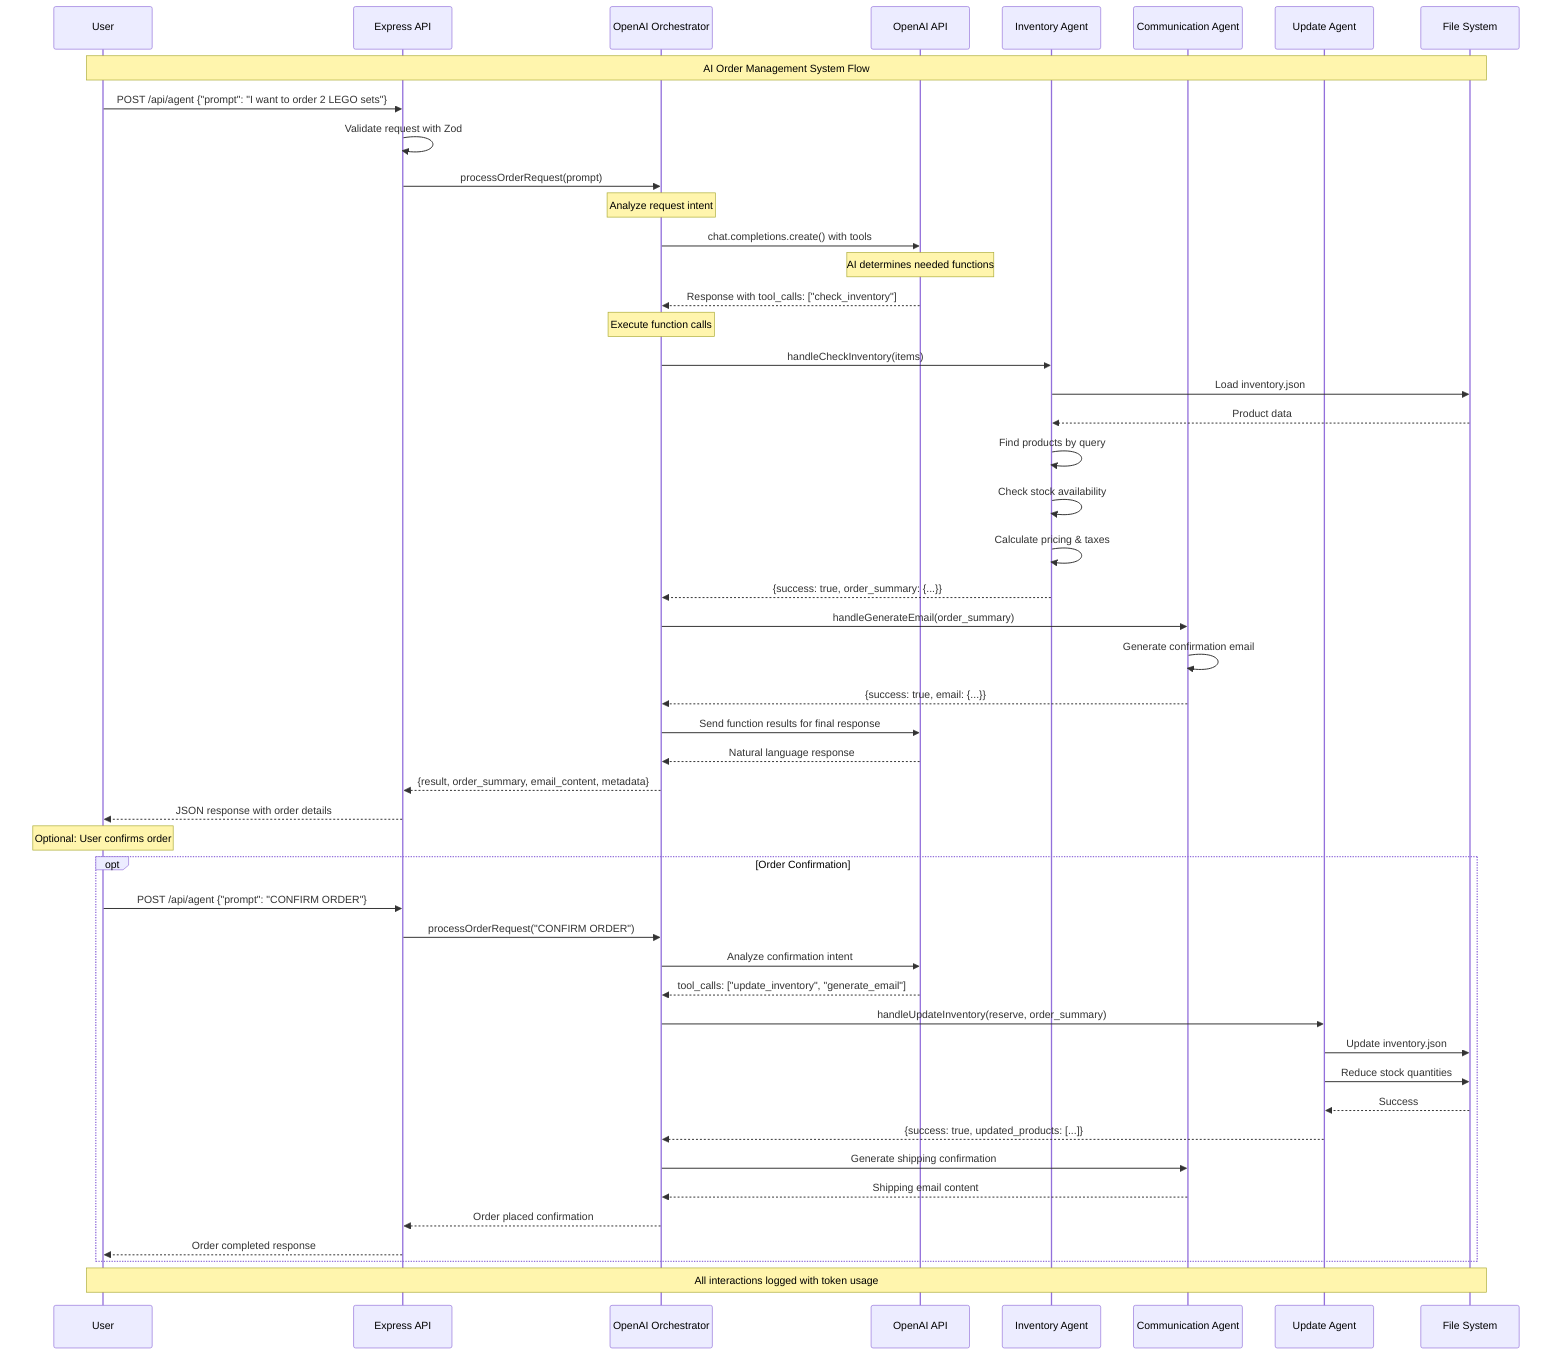 sequenceDiagram
    participant User
    participant API as Express API
    participant ORC as OpenAI Orchestrator
    participant OAI as OpenAI API
    participant INV as Inventory Agent
    participant COM as Communication Agent
    participant UPD as Update Agent
    participant FS as File System

    Note over User, FS: AI Order Management System Flow

    User->>API: POST /api/agent {"prompt": "I want to order 2 LEGO sets"}
    API->>API: Validate request with Zod

    API->>ORC: processOrderRequest(prompt)
    Note over ORC: Analyze request intent

    ORC->>OAI: chat.completions.create() with tools
    Note over OAI: AI determines needed functions

    OAI-->>ORC: Response with tool_calls: ["check_inventory"]

    Note over ORC: Execute function calls

    ORC->>INV: handleCheckInventory(items)
    INV->>FS: Load inventory.json
    FS-->>INV: Product data

    INV->>INV: Find products by query
    INV->>INV: Check stock availability
    INV->>INV: Calculate pricing & taxes
    INV-->>ORC: {success: true, order_summary: {...}}

    ORC->>COM: handleGenerateEmail(order_summary)
    COM->>COM: Generate confirmation email
    COM-->>ORC: {success: true, email: {...}}

    ORC->>OAI: Send function results for final response
    OAI-->>ORC: Natural language response

    ORC-->>API: {result, order_summary, email_content, metadata}

    API-->>User: JSON response with order details

    Note over User: Optional: User confirms order

    opt Order Confirmation
        User->>API: POST /api/agent {"prompt": "CONFIRM ORDER"}
        API->>ORC: processOrderRequest("CONFIRM ORDER")
        ORC->>OAI: Analyze confirmation intent
        OAI-->>ORC: tool_calls: ["update_inventory", "generate_email"]

        ORC->>UPD: handleUpdateInventory(reserve, order_summary)
        UPD->>FS: Update inventory.json
        UPD->>FS: Reduce stock quantities
        FS-->>UPD: Success
        UPD-->>ORC: {success: true, updated_products: [...]}

        ORC->>COM: Generate shipping confirmation
        COM-->>ORC: Shipping email content

        ORC-->>API: Order placed confirmation
        API-->>User: Order completed response
    end

    Note over User, FS: All interactions logged with token usage